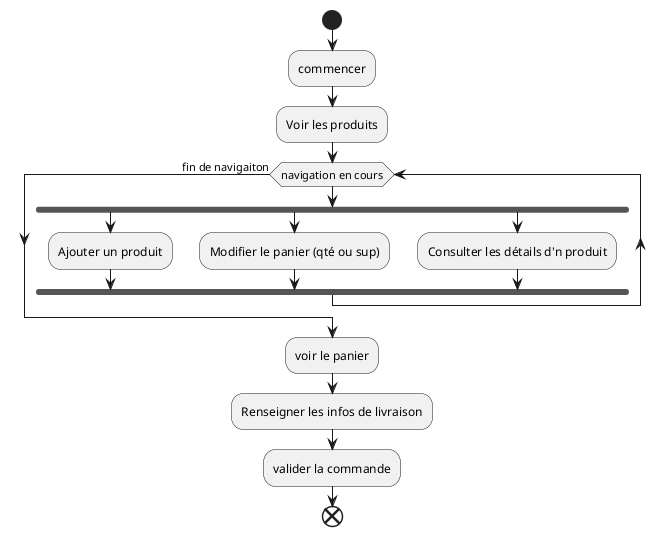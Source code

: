 @startuml activite client 

start
:commencer;
:Voir les produits;

while (navigation en cours)
    fork 
        :Ajouter un produit;
    fork again
        :Modifier le panier (qté ou sup);
    fork again
        :Consulter les détails d'n produit;
    end fork
endwhile (fin de navigaiton)
:voir le panier;
:Renseigner les infos de livraison;
:valider la commande;
end

@enduml